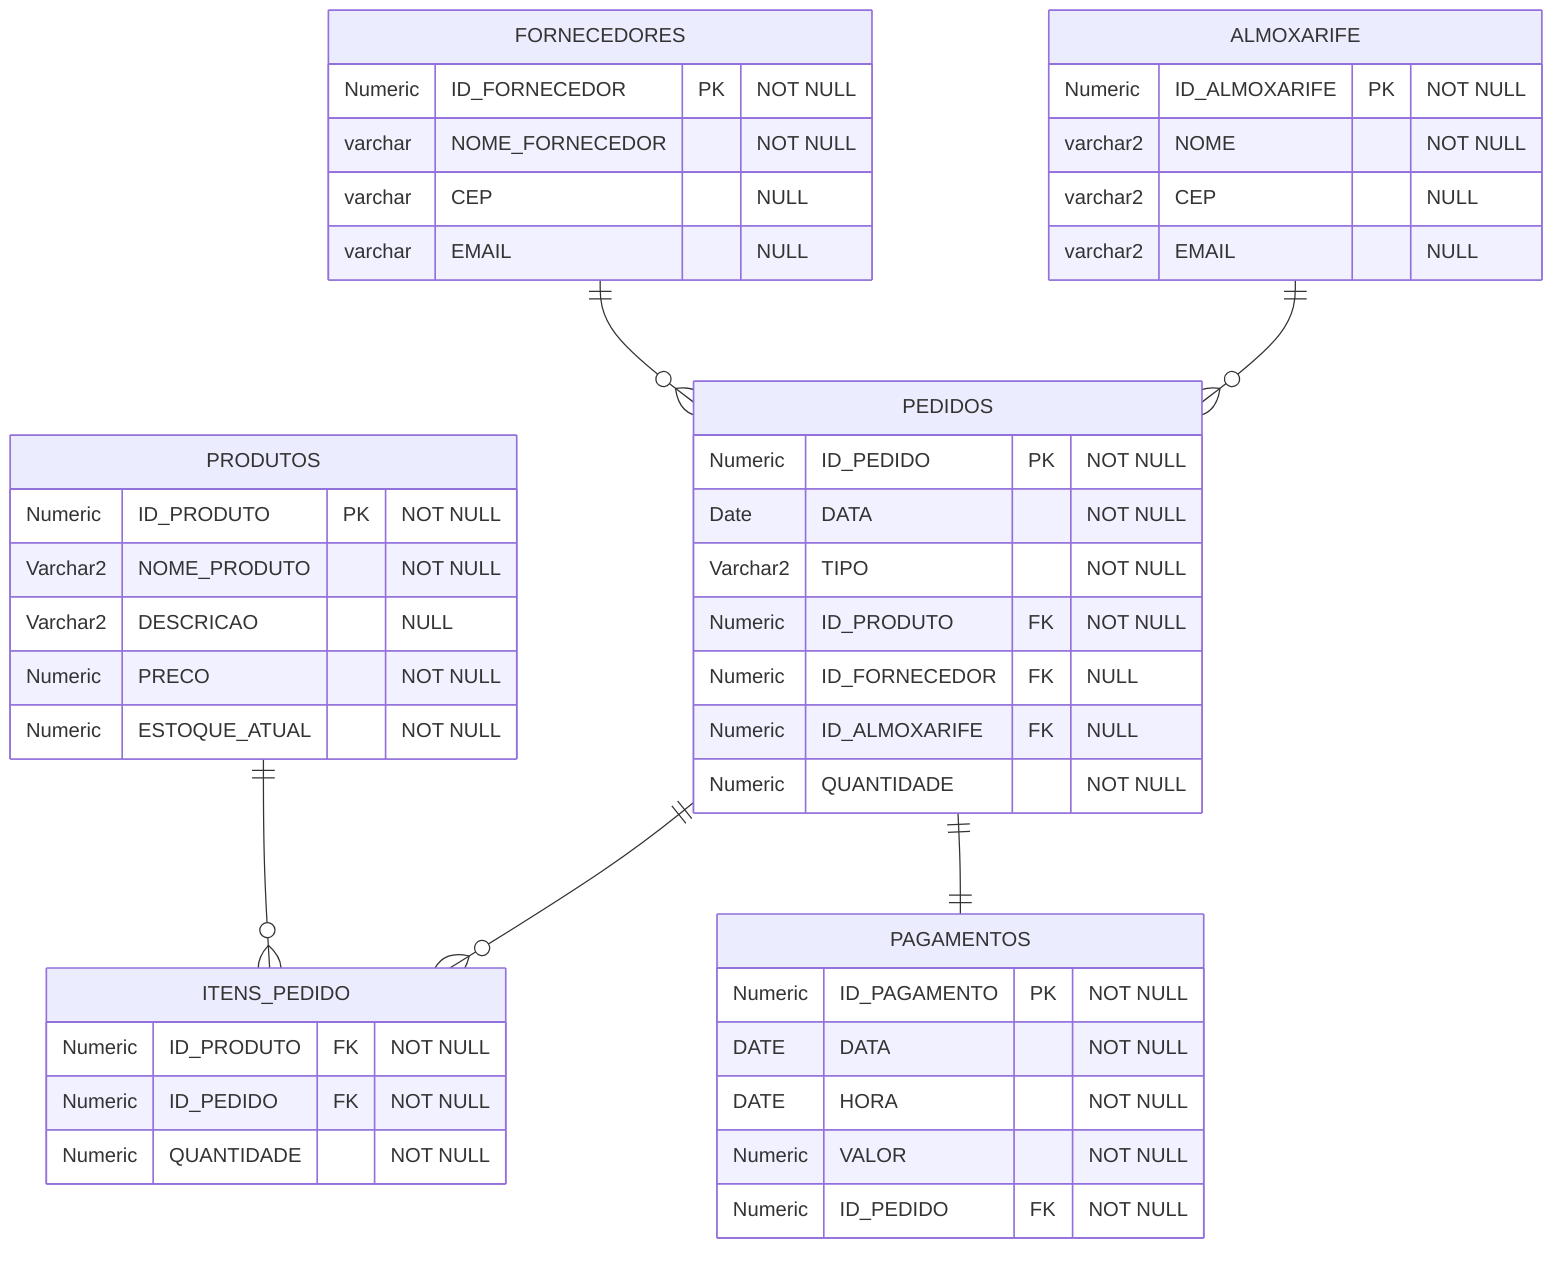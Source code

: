 erDiagram


PRODUTOS {
Numeric ID_PRODUTO PK "NOT NULL"
Varchar2 NOME_PRODUTO "NOT NULL"
Varchar2 DESCRICAO "NULL"
Numeric PRECO "NOT NULL"
Numeric ESTOQUE_ATUAL "NOT NULL"
}

FORNECEDORES {
Numeric ID_FORNECEDOR PK "NOT NULL"
varchar NOME_FORNECEDOR "NOT NULL"
varchar CEP "NULL"
varchar EMAIL "NULL"
}

ALMOXARIFE {
Numeric ID_ALMOXARIFE PK "NOT NULL"
varchar2 NOME "NOT NULL"
varchar2 CEP "NULL"
varchar2 EMAIL "NULL"
}

%% TIPO == ENTRADA OU SAIDA
PEDIDOS {
Numeric ID_PEDIDO PK     "NOT NULL"
Date DATA                "NOT NULL"
Varchar2 TIPO            "NOT NULL"
Numeric ID_PRODUTO    FK "NOT NULL"
Numeric ID_FORNECEDOR FK "NULL"
Numeric ID_ALMOXARIFE FK "NULL"
Numeric QUANTIDADE       "NOT NULL"
}

ITENS_PEDIDO {
Numeric ID_PRODUTO FK "NOT NULL"
Numeric ID_PEDIDO FK "NOT NULL"
Numeric QUANTIDADE "NOT NULL"
}

PAGAMENTOS {
Numeric ID_PAGAMENTO PK "NOT NULL"
DATE DATA "NOT NULL"
DATE HORA "NOT NULL"
Numeric VALOR "NOT NULL"
Numeric ID_PEDIDO FK "NOT NULL"
}

FORNECEDORES ||--o{ PEDIDOS : ""
ALMOXARIFE ||--o{ PEDIDOS : ""
PEDIDOS ||--o{ ITENS_PEDIDO : ""
PRODUTOS ||--o{ ITENS_PEDIDO : ""
PEDIDOS ||--|| PAGAMENTOS : ""